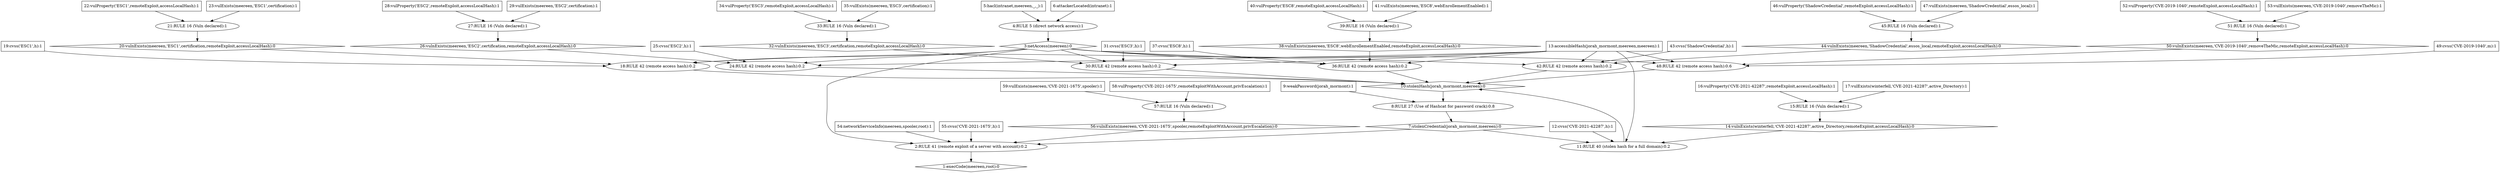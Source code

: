 digraph G {
	1 [label="1:execCode(meereen,root):0",shape=diamond];
	2 [label="2:RULE 41 (remote exploit of a server with account):0.2",shape=ellipse];
	3 [label="3:netAccess(meereen):0",shape=diamond];
	4 [label="4:RULE 5 (direct network access):1",shape=ellipse];
	5 [label="5:hacl(intranet,meereen,_,_):1",shape=box];
	6 [label="6:attackerLocated(intranet):1",shape=box];
	7 [label="7:stolenCredential(jorah_mormont,meereen):0",shape=diamond];
	8 [label="8:RULE 27 (Use of Hashcat for password crack):0.8",shape=ellipse];
	9 [label="9:weakPassword(jorah_mormont):1",shape=box];
	10 [label="10:stolenHash(jorah_mormont,meereen):0",shape=diamond];
	11 [label="11:RULE 40 (stolen hash for a full domain):0.2",shape=ellipse];
	12 [label="12:cvss('CVE-2021-42287',h):1",shape=box];
	13 [label="13:accessibleHash(jorah_mormont,meereen,meereen):1",shape=box];
	14 [label="14:vulnExists(winterfell,'CVE-2021-42287',active_Directory,remoteExploit,accessLocalHash):0",shape=diamond];
	15 [label="15:RULE 16 (Vuln declared):1",shape=ellipse];
	16 [label="16:vulProperty('CVE-2021-42287',remoteExploit,accessLocalHash):1",shape=box];
	17 [label="17:vulExists(winterfell,'CVE-2021-42287',active_Directory):1",shape=box];
	18 [label="18:RULE 42 (remote access hash):0.2",shape=ellipse];
	19 [label="19:cvss('ESC1',h):1",shape=box];
	20 [label="20:vulnExists(meereen,'ESC1',certification,remoteExploit,accessLocalHash):0",shape=diamond];
	21 [label="21:RULE 16 (Vuln declared):1",shape=ellipse];
	22 [label="22:vulProperty('ESC1',remoteExploit,accessLocalHash):1",shape=box];
	23 [label="23:vulExists(meereen,'ESC1',certification):1",shape=box];
	24 [label="24:RULE 42 (remote access hash):0.2",shape=ellipse];
	25 [label="25:cvss('ESC2',h):1",shape=box];
	26 [label="26:vulnExists(meereen,'ESC2',certification,remoteExploit,accessLocalHash):0",shape=diamond];
	27 [label="27:RULE 16 (Vuln declared):1",shape=ellipse];
	28 [label="28:vulProperty('ESC2',remoteExploit,accessLocalHash):1",shape=box];
	29 [label="29:vulExists(meereen,'ESC2',certification):1",shape=box];
	30 [label="30:RULE 42 (remote access hash):0.2",shape=ellipse];
	31 [label="31:cvss('ESC3',h):1",shape=box];
	32 [label="32:vulnExists(meereen,'ESC3',certification,remoteExploit,accessLocalHash):0",shape=diamond];
	33 [label="33:RULE 16 (Vuln declared):1",shape=ellipse];
	34 [label="34:vulProperty('ESC3',remoteExploit,accessLocalHash):1",shape=box];
	35 [label="35:vulExists(meereen,'ESC3',certification):1",shape=box];
	36 [label="36:RULE 42 (remote access hash):0.2",shape=ellipse];
	37 [label="37:cvss('ESC8',h):1",shape=box];
	38 [label="38:vulnExists(meereen,'ESC8',webEnrollementEnabled,remoteExploit,accessLocalHash):0",shape=diamond];
	39 [label="39:RULE 16 (Vuln declared):1",shape=ellipse];
	40 [label="40:vulProperty('ESC8',remoteExploit,accessLocalHash):1",shape=box];
	41 [label="41:vulExists(meereen,'ESC8',webEnrollementEnabled):1",shape=box];
	42 [label="42:RULE 42 (remote access hash):0.2",shape=ellipse];
	43 [label="43:cvss('ShadowCredential',h):1",shape=box];
	44 [label="44:vulnExists(meereen,'ShadowCredential',essos_local,remoteExploit,accessLocalHash):0",shape=diamond];
	45 [label="45:RULE 16 (Vuln declared):1",shape=ellipse];
	46 [label="46:vulProperty('ShadowCredential',remoteExploit,accessLocalHash):1",shape=box];
	47 [label="47:vulExists(meereen,'ShadowCredential',essos_local):1",shape=box];
	48 [label="48:RULE 42 (remote access hash):0.6",shape=ellipse];
	49 [label="49:cvss('CVE-2019-1040',m):1",shape=box];
	50 [label="50:vulnExists(meereen,'CVE-2019-1040',removeTheMic,remoteExploit,accessLocalHash):0",shape=diamond];
	51 [label="51:RULE 16 (Vuln declared):1",shape=ellipse];
	52 [label="52:vulProperty('CVE-2019-1040',remoteExploit,accessLocalHash):1",shape=box];
	53 [label="53:vulExists(meereen,'CVE-2019-1040',removeTheMic):1",shape=box];
	54 [label="54:networkServiceInfo(meereen,spooler,root):1",shape=box];
	55 [label="55:cvss('CVE-2021-1675',h):1",shape=box];
	56 [label="56:vulnExists(meereen,'CVE-2021-1675',spooler,remoteExploitWithAccount,privEscalation):0",shape=diamond];
	57 [label="57:RULE 16 (Vuln declared):1",shape=ellipse];
	58 [label="58:vulProperty('CVE-2021-1675',remoteExploitWithAccount,privEscalation):1",shape=box];
	59 [label="59:vulExists(meereen,'CVE-2021-1675',spooler):1",shape=box];
	5 -> 	4;
	6 -> 	4;
	4 -> 	3;
	3 -> 	2;
	9 -> 	8;
	7 -> 	11;
	12 -> 	11;
	13 -> 	11;
	16 -> 	15;
	17 -> 	15;
	15 -> 	14;
	14 -> 	11;
	11 -> 	10;
	3 -> 	18;
	19 -> 	18;
	13 -> 	18;
	22 -> 	21;
	23 -> 	21;
	21 -> 	20;
	20 -> 	18;
	18 -> 	10;
	3 -> 	24;
	25 -> 	24;
	13 -> 	24;
	28 -> 	27;
	29 -> 	27;
	27 -> 	26;
	26 -> 	24;
	24 -> 	10;
	3 -> 	30;
	31 -> 	30;
	13 -> 	30;
	34 -> 	33;
	35 -> 	33;
	33 -> 	32;
	32 -> 	30;
	30 -> 	10;
	3 -> 	36;
	37 -> 	36;
	13 -> 	36;
	40 -> 	39;
	41 -> 	39;
	39 -> 	38;
	38 -> 	36;
	36 -> 	10;
	3 -> 	42;
	43 -> 	42;
	13 -> 	42;
	46 -> 	45;
	47 -> 	45;
	45 -> 	44;
	44 -> 	42;
	42 -> 	10;
	3 -> 	48;
	49 -> 	48;
	13 -> 	48;
	52 -> 	51;
	53 -> 	51;
	51 -> 	50;
	50 -> 	48;
	48 -> 	10;
	10 -> 	8;
	8 -> 	7;
	7 -> 	2;
	54 -> 	2;
	55 -> 	2;
	58 -> 	57;
	59 -> 	57;
	57 -> 	56;
	56 -> 	2;
	2 -> 	1;
}
